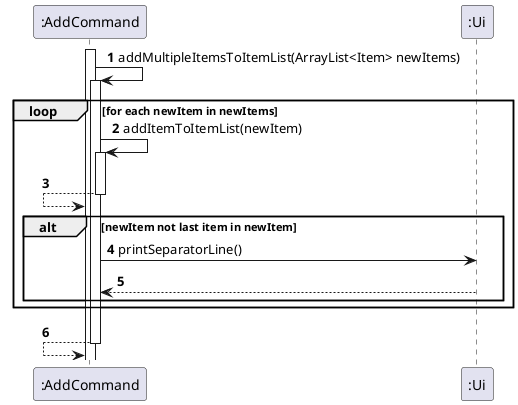 @startuml
'https://plantuml.com/sequence-diagram

autonumber
activate ":AddCommand"

":AddCommand"-> ":AddCommand": addMultipleItemsToItemList(ArrayList<Item> newItems)
activate ":AddCommand"

loop for each newItem in newItems

":AddCommand" -> ":AddCommand": addItemToItemList(newItem)
activate ":AddCommand"
":AddCommand" <-- ":AddCommand"
deactivate ":AddCommand"

alt newItem not last item in newItem

":AddCommand" -> ":Ui": printSeparatorLine()
":AddCommand" <-- ":Ui"

end

end

":AddCommand" <-- ":AddCommand"
deactivate ":AddCommand"


@enduml